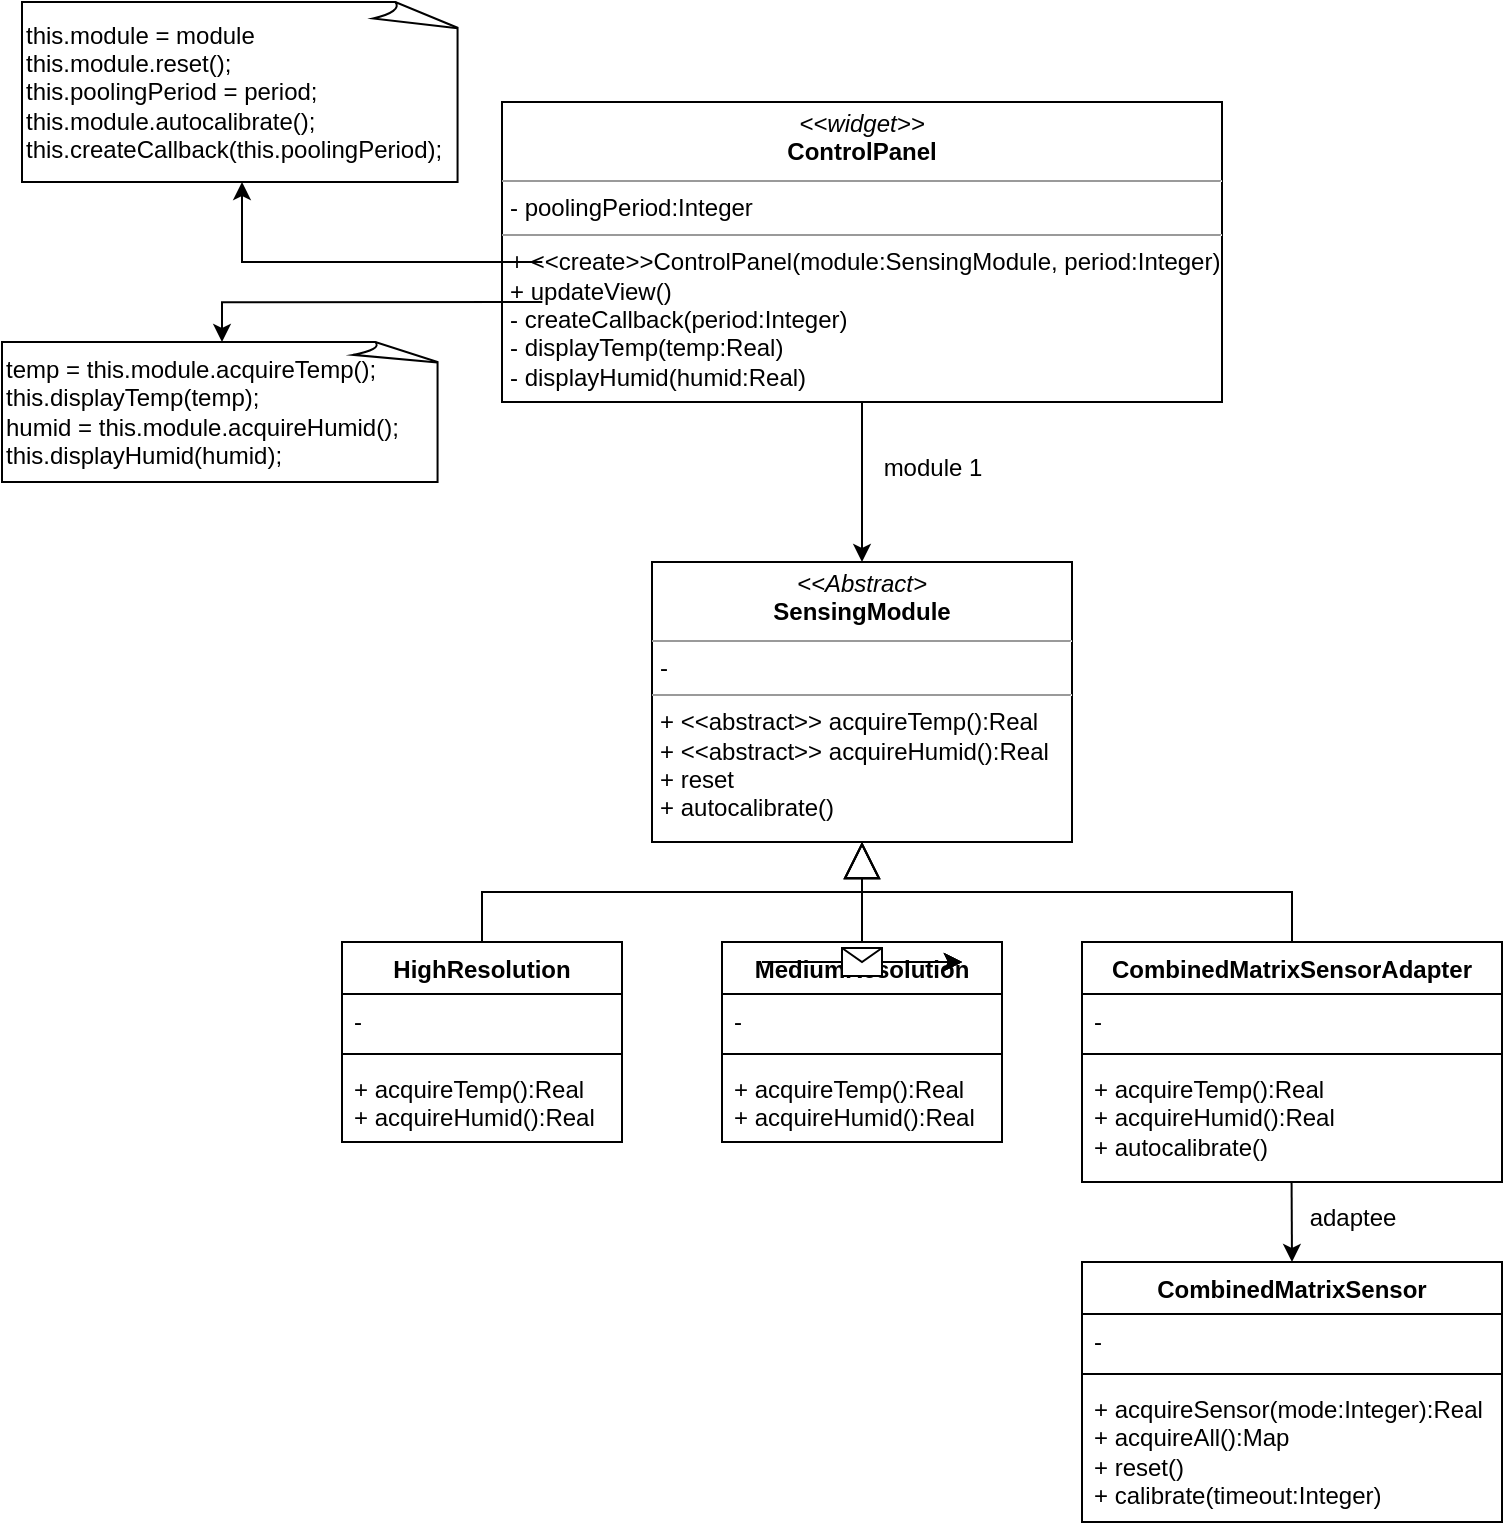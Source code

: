 <mxfile version="21.7.5" type="device">
  <diagram name="Page-1" id="T2utbqDAJhY4V-opfCZ-">
    <mxGraphModel dx="555" dy="1021" grid="1" gridSize="10" guides="1" tooltips="1" connect="1" arrows="1" fold="1" page="1" pageScale="1" pageWidth="827" pageHeight="1169" math="0" shadow="0">
      <root>
        <mxCell id="0" />
        <mxCell id="1" parent="0" />
        <mxCell id="ErJHk9rbV6wRSDwfODP1-1" value="&lt;p style=&quot;margin:0px;margin-top:4px;text-align:center;&quot;&gt;&lt;i&gt;&amp;lt;&amp;lt;widget&amp;gt;&amp;gt;&lt;/i&gt;&lt;br&gt;&lt;b&gt;ControlPanel&lt;/b&gt;&lt;/p&gt;&lt;hr size=&quot;1&quot;&gt;&lt;p style=&quot;margin:0px;margin-left:4px;&quot;&gt;- poolingPeriod:Integer&lt;/p&gt;&lt;hr size=&quot;1&quot;&gt;&lt;p style=&quot;margin:0px;margin-left:4px;&quot;&gt;+ &amp;lt;&amp;lt;create&amp;gt;&amp;gt;ControlPanel(module:SensingModule, period:Integer)&lt;/p&gt;&lt;p style=&quot;margin:0px;margin-left:4px;&quot;&gt;+ updateView()&lt;/p&gt;&lt;p style=&quot;margin:0px;margin-left:4px;&quot;&gt;- createCallback(period:Integer)&lt;/p&gt;&lt;p style=&quot;margin:0px;margin-left:4px;&quot;&gt;- displayTemp(temp:Real)&lt;/p&gt;&lt;p style=&quot;margin:0px;margin-left:4px;&quot;&gt;- displayHumid(humid:Real)&lt;/p&gt;" style="verticalAlign=top;align=left;overflow=fill;fontSize=12;fontFamily=Helvetica;html=1;whiteSpace=wrap;" vertex="1" parent="1">
          <mxGeometry x="300" y="490" width="360" height="150" as="geometry" />
        </mxCell>
        <mxCell id="ErJHk9rbV6wRSDwfODP1-2" value="&lt;p style=&quot;margin:0px;margin-top:4px;text-align:center;&quot;&gt;&lt;i&gt;&amp;lt;&amp;lt;Abstract&amp;gt;&lt;/i&gt;&lt;br&gt;&lt;b&gt;SensingModule&lt;/b&gt;&lt;/p&gt;&lt;hr size=&quot;1&quot;&gt;&lt;p style=&quot;margin:0px;margin-left:4px;&quot;&gt;-&lt;/p&gt;&lt;hr size=&quot;1&quot;&gt;&lt;p style=&quot;margin:0px;margin-left:4px;&quot;&gt;+ &amp;lt;&amp;lt;abstract&amp;gt;&amp;gt; acquireTemp():Real&lt;/p&gt;&lt;p style=&quot;margin:0px;margin-left:4px;&quot;&gt;+ &amp;lt;&amp;lt;abstract&amp;gt;&amp;gt; acquireHumid():Real&lt;/p&gt;&lt;p style=&quot;margin:0px;margin-left:4px;&quot;&gt;+ reset&lt;/p&gt;&lt;p style=&quot;margin:0px;margin-left:4px;&quot;&gt;+ autocalibrate()&lt;/p&gt;" style="verticalAlign=top;align=left;overflow=fill;fontSize=12;fontFamily=Helvetica;html=1;whiteSpace=wrap;" vertex="1" parent="1">
          <mxGeometry x="375" y="720" width="210" height="140" as="geometry" />
        </mxCell>
        <mxCell id="ErJHk9rbV6wRSDwfODP1-3" value="" style="endArrow=classic;html=1;rounded=0;exitX=0.5;exitY=1;exitDx=0;exitDy=0;" edge="1" parent="1" source="ErJHk9rbV6wRSDwfODP1-1" target="ErJHk9rbV6wRSDwfODP1-2">
          <mxGeometry width="50" height="50" relative="1" as="geometry">
            <mxPoint x="470" y="770" as="sourcePoint" />
            <mxPoint x="520" y="720" as="targetPoint" />
          </mxGeometry>
        </mxCell>
        <mxCell id="ErJHk9rbV6wRSDwfODP1-4" value="module 1" style="text;html=1;align=center;verticalAlign=middle;resizable=0;points=[];autosize=1;strokeColor=none;fillColor=none;" vertex="1" parent="1">
          <mxGeometry x="480" y="658" width="70" height="30" as="geometry" />
        </mxCell>
        <mxCell id="ErJHk9rbV6wRSDwfODP1-5" value="HighResolution" style="swimlane;fontStyle=1;align=center;verticalAlign=top;childLayout=stackLayout;horizontal=1;startSize=26;horizontalStack=0;resizeParent=1;resizeParentMax=0;resizeLast=0;collapsible=1;marginBottom=0;whiteSpace=wrap;html=1;" vertex="1" parent="1">
          <mxGeometry x="220" y="910" width="140" height="100" as="geometry" />
        </mxCell>
        <mxCell id="ErJHk9rbV6wRSDwfODP1-6" value="-" style="text;strokeColor=none;fillColor=none;align=left;verticalAlign=top;spacingLeft=4;spacingRight=4;overflow=hidden;rotatable=0;points=[[0,0.5],[1,0.5]];portConstraint=eastwest;whiteSpace=wrap;html=1;" vertex="1" parent="ErJHk9rbV6wRSDwfODP1-5">
          <mxGeometry y="26" width="140" height="26" as="geometry" />
        </mxCell>
        <mxCell id="ErJHk9rbV6wRSDwfODP1-7" value="" style="line;strokeWidth=1;fillColor=none;align=left;verticalAlign=middle;spacingTop=-1;spacingLeft=3;spacingRight=3;rotatable=0;labelPosition=right;points=[];portConstraint=eastwest;strokeColor=inherit;" vertex="1" parent="ErJHk9rbV6wRSDwfODP1-5">
          <mxGeometry y="52" width="140" height="8" as="geometry" />
        </mxCell>
        <mxCell id="ErJHk9rbV6wRSDwfODP1-8" value="+ acquireTemp():Real&lt;br&gt;+ acquireHumid():Real" style="text;strokeColor=none;fillColor=none;align=left;verticalAlign=top;spacingLeft=4;spacingRight=4;overflow=hidden;rotatable=0;points=[[0,0.5],[1,0.5]];portConstraint=eastwest;whiteSpace=wrap;html=1;" vertex="1" parent="ErJHk9rbV6wRSDwfODP1-5">
          <mxGeometry y="60" width="140" height="40" as="geometry" />
        </mxCell>
        <mxCell id="ErJHk9rbV6wRSDwfODP1-9" value="MediumResolution" style="swimlane;fontStyle=1;align=center;verticalAlign=top;childLayout=stackLayout;horizontal=1;startSize=26;horizontalStack=0;resizeParent=1;resizeParentMax=0;resizeLast=0;collapsible=1;marginBottom=0;whiteSpace=wrap;html=1;" vertex="1" parent="1">
          <mxGeometry x="410" y="910" width="140" height="100" as="geometry" />
        </mxCell>
        <mxCell id="ErJHk9rbV6wRSDwfODP1-10" value="-" style="text;strokeColor=none;fillColor=none;align=left;verticalAlign=top;spacingLeft=4;spacingRight=4;overflow=hidden;rotatable=0;points=[[0,0.5],[1,0.5]];portConstraint=eastwest;whiteSpace=wrap;html=1;" vertex="1" parent="ErJHk9rbV6wRSDwfODP1-9">
          <mxGeometry y="26" width="140" height="26" as="geometry" />
        </mxCell>
        <mxCell id="ErJHk9rbV6wRSDwfODP1-11" value="" style="line;strokeWidth=1;fillColor=none;align=left;verticalAlign=middle;spacingTop=-1;spacingLeft=3;spacingRight=3;rotatable=0;labelPosition=right;points=[];portConstraint=eastwest;strokeColor=inherit;" vertex="1" parent="ErJHk9rbV6wRSDwfODP1-9">
          <mxGeometry y="52" width="140" height="8" as="geometry" />
        </mxCell>
        <mxCell id="ErJHk9rbV6wRSDwfODP1-12" value="+ acquireTemp():Real&lt;br&gt;+ acquireHumid():Real" style="text;strokeColor=none;fillColor=none;align=left;verticalAlign=top;spacingLeft=4;spacingRight=4;overflow=hidden;rotatable=0;points=[[0,0.5],[1,0.5]];portConstraint=eastwest;whiteSpace=wrap;html=1;" vertex="1" parent="ErJHk9rbV6wRSDwfODP1-9">
          <mxGeometry y="60" width="140" height="40" as="geometry" />
        </mxCell>
        <mxCell id="ErJHk9rbV6wRSDwfODP1-13" value="" style="endArrow=block;endSize=16;endFill=0;html=1;rounded=0;exitX=0.5;exitY=0;exitDx=0;exitDy=0;entryX=0.5;entryY=1;entryDx=0;entryDy=0;edgeStyle=orthogonalEdgeStyle;" edge="1" parent="1" source="ErJHk9rbV6wRSDwfODP1-5" target="ErJHk9rbV6wRSDwfODP1-2">
          <mxGeometry width="160" relative="1" as="geometry">
            <mxPoint x="390" y="880" as="sourcePoint" />
            <mxPoint x="550" y="880" as="targetPoint" />
          </mxGeometry>
        </mxCell>
        <mxCell id="ErJHk9rbV6wRSDwfODP1-14" value="" style="endArrow=block;endSize=16;endFill=0;html=1;rounded=0;exitX=0.5;exitY=0;exitDx=0;exitDy=0;entryX=0.5;entryY=1;entryDx=0;entryDy=0;edgeStyle=orthogonalEdgeStyle;" edge="1" parent="1" source="ErJHk9rbV6wRSDwfODP1-9" target="ErJHk9rbV6wRSDwfODP1-2">
          <mxGeometry width="160" relative="1" as="geometry">
            <mxPoint x="380" y="920" as="sourcePoint" />
            <mxPoint x="490" y="870" as="targetPoint" />
          </mxGeometry>
        </mxCell>
        <mxCell id="ErJHk9rbV6wRSDwfODP1-15" value="CombinedMatrixSensorAdapter" style="swimlane;fontStyle=1;align=center;verticalAlign=top;childLayout=stackLayout;horizontal=1;startSize=26;horizontalStack=0;resizeParent=1;resizeParentMax=0;resizeLast=0;collapsible=1;marginBottom=0;whiteSpace=wrap;html=1;" vertex="1" parent="1">
          <mxGeometry x="590" y="910" width="210" height="120" as="geometry" />
        </mxCell>
        <mxCell id="ErJHk9rbV6wRSDwfODP1-16" value="-" style="text;strokeColor=none;fillColor=none;align=left;verticalAlign=top;spacingLeft=4;spacingRight=4;overflow=hidden;rotatable=0;points=[[0,0.5],[1,0.5]];portConstraint=eastwest;whiteSpace=wrap;html=1;" vertex="1" parent="ErJHk9rbV6wRSDwfODP1-15">
          <mxGeometry y="26" width="210" height="26" as="geometry" />
        </mxCell>
        <mxCell id="ErJHk9rbV6wRSDwfODP1-17" value="" style="line;strokeWidth=1;fillColor=none;align=left;verticalAlign=middle;spacingTop=-1;spacingLeft=3;spacingRight=3;rotatable=0;labelPosition=right;points=[];portConstraint=eastwest;strokeColor=inherit;" vertex="1" parent="ErJHk9rbV6wRSDwfODP1-15">
          <mxGeometry y="52" width="210" height="8" as="geometry" />
        </mxCell>
        <mxCell id="ErJHk9rbV6wRSDwfODP1-18" value="+ acquireTemp():Real&lt;br&gt;+ acquireHumid():Real&lt;br&gt;+ autocalibrate()" style="text;strokeColor=none;fillColor=none;align=left;verticalAlign=top;spacingLeft=4;spacingRight=4;overflow=hidden;rotatable=0;points=[[0,0.5],[1,0.5]];portConstraint=eastwest;whiteSpace=wrap;html=1;" vertex="1" parent="ErJHk9rbV6wRSDwfODP1-15">
          <mxGeometry y="60" width="210" height="60" as="geometry" />
        </mxCell>
        <mxCell id="ErJHk9rbV6wRSDwfODP1-19" value="" style="endArrow=block;endSize=16;endFill=0;html=1;rounded=0;exitX=0.5;exitY=0;exitDx=0;exitDy=0;entryX=0.5;entryY=1;entryDx=0;entryDy=0;edgeStyle=orthogonalEdgeStyle;" edge="1" parent="1" source="ErJHk9rbV6wRSDwfODP1-15" target="ErJHk9rbV6wRSDwfODP1-2">
          <mxGeometry width="160" relative="1" as="geometry">
            <mxPoint x="580" y="920" as="sourcePoint" />
            <mxPoint x="490" y="870" as="targetPoint" />
          </mxGeometry>
        </mxCell>
        <mxCell id="ErJHk9rbV6wRSDwfODP1-20" value="CombinedMatrixSensor" style="swimlane;fontStyle=1;align=center;verticalAlign=top;childLayout=stackLayout;horizontal=1;startSize=26;horizontalStack=0;resizeParent=1;resizeParentMax=0;resizeLast=0;collapsible=1;marginBottom=0;whiteSpace=wrap;html=1;" vertex="1" parent="1">
          <mxGeometry x="590" y="1070" width="210" height="130" as="geometry" />
        </mxCell>
        <mxCell id="ErJHk9rbV6wRSDwfODP1-21" value="-" style="text;strokeColor=none;fillColor=none;align=left;verticalAlign=top;spacingLeft=4;spacingRight=4;overflow=hidden;rotatable=0;points=[[0,0.5],[1,0.5]];portConstraint=eastwest;whiteSpace=wrap;html=1;" vertex="1" parent="ErJHk9rbV6wRSDwfODP1-20">
          <mxGeometry y="26" width="210" height="26" as="geometry" />
        </mxCell>
        <mxCell id="ErJHk9rbV6wRSDwfODP1-22" value="" style="line;strokeWidth=1;fillColor=none;align=left;verticalAlign=middle;spacingTop=-1;spacingLeft=3;spacingRight=3;rotatable=0;labelPosition=right;points=[];portConstraint=eastwest;strokeColor=inherit;" vertex="1" parent="ErJHk9rbV6wRSDwfODP1-20">
          <mxGeometry y="52" width="210" height="8" as="geometry" />
        </mxCell>
        <mxCell id="ErJHk9rbV6wRSDwfODP1-23" value="+ acquireSensor(mode:Integer):Real&lt;br&gt;+ acquireAll():Map&lt;br&gt;+ reset()&lt;br&gt;+ calibrate(timeout:Integer)" style="text;strokeColor=none;fillColor=none;align=left;verticalAlign=top;spacingLeft=4;spacingRight=4;overflow=hidden;rotatable=0;points=[[0,0.5],[1,0.5]];portConstraint=eastwest;whiteSpace=wrap;html=1;" vertex="1" parent="ErJHk9rbV6wRSDwfODP1-20">
          <mxGeometry y="60" width="210" height="70" as="geometry" />
        </mxCell>
        <mxCell id="ErJHk9rbV6wRSDwfODP1-24" value="" style="endArrow=classic;html=1;rounded=0;entryX=0.5;entryY=0;entryDx=0;entryDy=0;exitX=0.499;exitY=0.998;exitDx=0;exitDy=0;exitPerimeter=0;" edge="1" parent="1" source="ErJHk9rbV6wRSDwfODP1-18" target="ErJHk9rbV6wRSDwfODP1-20">
          <mxGeometry width="50" height="50" relative="1" as="geometry">
            <mxPoint x="710" y="1060" as="sourcePoint" />
            <mxPoint x="660" y="1040" as="targetPoint" />
          </mxGeometry>
        </mxCell>
        <mxCell id="ErJHk9rbV6wRSDwfODP1-25" value="adaptee" style="text;html=1;align=center;verticalAlign=middle;resizable=0;points=[];autosize=1;strokeColor=none;fillColor=none;" vertex="1" parent="1">
          <mxGeometry x="690" y="1033" width="70" height="30" as="geometry" />
        </mxCell>
        <mxCell id="ErJHk9rbV6wRSDwfODP1-27" value="this.module = module&lt;br&gt;this.module.reset();&lt;br&gt;this.poolingPeriod = period;&lt;br&gt;this.module.autocalibrate();&lt;br&gt;this.createCallback(this.poolingPeriod);" style="whiteSpace=wrap;html=1;shape=mxgraph.basic.document;align=left;" vertex="1" parent="1">
          <mxGeometry x="60" y="440" width="220" height="90" as="geometry" />
        </mxCell>
        <mxCell id="ErJHk9rbV6wRSDwfODP1-28" value="" style="endArrow=classic;html=1;rounded=0;entryX=0.5;entryY=1;entryDx=0;entryDy=0;entryPerimeter=0;exitX=0.056;exitY=0.533;exitDx=0;exitDy=0;exitPerimeter=0;edgeStyle=orthogonalEdgeStyle;" edge="1" parent="1" source="ErJHk9rbV6wRSDwfODP1-1" target="ErJHk9rbV6wRSDwfODP1-27">
          <mxGeometry width="50" height="50" relative="1" as="geometry">
            <mxPoint x="240" y="570" as="sourcePoint" />
            <mxPoint x="300" y="640" as="targetPoint" />
          </mxGeometry>
        </mxCell>
        <mxCell id="ErJHk9rbV6wRSDwfODP1-29" value="temp = this.module.acquireTemp();&lt;br&gt;this.displayTemp(temp);&lt;br&gt;humid = this.module.acquireHumid();&lt;br&gt;this.displayHumid(humid);" style="whiteSpace=wrap;html=1;shape=mxgraph.basic.document;align=left;" vertex="1" parent="1">
          <mxGeometry x="50" y="610" width="220" height="70" as="geometry" />
        </mxCell>
        <mxCell id="ErJHk9rbV6wRSDwfODP1-30" value="" style="endArrow=classic;html=1;rounded=0;entryX=0.5;entryY=0;entryDx=0;entryDy=0;entryPerimeter=0;exitX=0.056;exitY=0.667;exitDx=0;exitDy=0;exitPerimeter=0;edgeStyle=orthogonalEdgeStyle;" edge="1" parent="1" source="ErJHk9rbV6wRSDwfODP1-1" target="ErJHk9rbV6wRSDwfODP1-29">
          <mxGeometry width="50" height="50" relative="1" as="geometry">
            <mxPoint x="280" y="580" as="sourcePoint" />
            <mxPoint x="290" y="680" as="targetPoint" />
          </mxGeometry>
        </mxCell>
        <mxCell id="ErJHk9rbV6wRSDwfODP1-32" value="" style="endArrow=classic;html=1;rounded=0;" edge="1" parent="1">
          <mxGeometry relative="1" as="geometry">
            <mxPoint x="430" y="920" as="sourcePoint" />
            <mxPoint x="530" y="920" as="targetPoint" />
          </mxGeometry>
        </mxCell>
        <mxCell id="ErJHk9rbV6wRSDwfODP1-33" value="" style="shape=message;html=1;outlineConnect=0;" vertex="1" parent="ErJHk9rbV6wRSDwfODP1-32">
          <mxGeometry width="20" height="14" relative="1" as="geometry">
            <mxPoint x="-10" y="-7" as="offset" />
          </mxGeometry>
        </mxCell>
        <mxCell id="ErJHk9rbV6wRSDwfODP1-34" value="" style="endArrow=classic;html=1;rounded=0;" edge="1" parent="1">
          <mxGeometry relative="1" as="geometry">
            <mxPoint x="430" y="920" as="sourcePoint" />
            <mxPoint x="530" y="920" as="targetPoint" />
          </mxGeometry>
        </mxCell>
        <mxCell id="ErJHk9rbV6wRSDwfODP1-35" value="" style="shape=message;html=1;outlineConnect=0;" vertex="1" parent="ErJHk9rbV6wRSDwfODP1-34">
          <mxGeometry width="20" height="14" relative="1" as="geometry">
            <mxPoint x="-10" y="-7" as="offset" />
          </mxGeometry>
        </mxCell>
        <mxCell id="ErJHk9rbV6wRSDwfODP1-36" value="" style="endArrow=classic;html=1;rounded=0;" edge="1" parent="1">
          <mxGeometry relative="1" as="geometry">
            <mxPoint x="430" y="920" as="sourcePoint" />
            <mxPoint x="530" y="920" as="targetPoint" />
          </mxGeometry>
        </mxCell>
        <mxCell id="ErJHk9rbV6wRSDwfODP1-37" value="" style="shape=message;html=1;outlineConnect=0;" vertex="1" parent="ErJHk9rbV6wRSDwfODP1-36">
          <mxGeometry width="20" height="14" relative="1" as="geometry">
            <mxPoint x="-10" y="-7" as="offset" />
          </mxGeometry>
        </mxCell>
        <mxCell id="ErJHk9rbV6wRSDwfODP1-38" value="" style="endArrow=classic;html=1;rounded=0;" edge="1" parent="1">
          <mxGeometry relative="1" as="geometry">
            <mxPoint x="430" y="920" as="sourcePoint" />
            <mxPoint x="530" y="920" as="targetPoint" />
          </mxGeometry>
        </mxCell>
        <mxCell id="ErJHk9rbV6wRSDwfODP1-39" value="" style="shape=message;html=1;outlineConnect=0;" vertex="1" parent="ErJHk9rbV6wRSDwfODP1-38">
          <mxGeometry width="20" height="14" relative="1" as="geometry">
            <mxPoint x="-10" y="-7" as="offset" />
          </mxGeometry>
        </mxCell>
      </root>
    </mxGraphModel>
  </diagram>
</mxfile>
